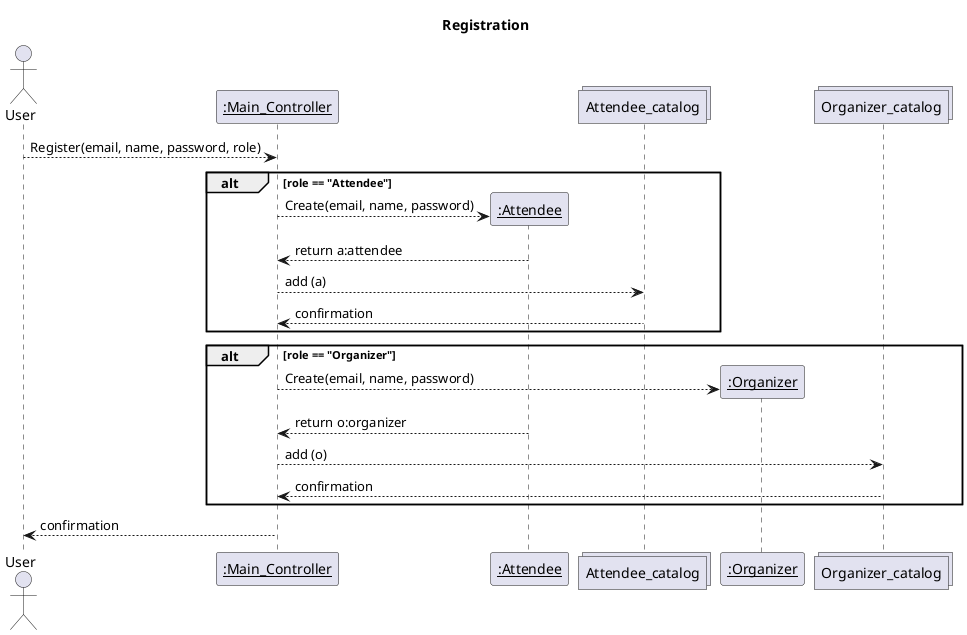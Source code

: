 @startuml 

title: Registration

 
actor "User" as user

participant "__:Main_Controller__" as mainctrl 


participant "__:Attendee__" as attendee
collections "Attendee_catalog" as attendees

participant "__:Organizer__" as organizer
collections "Organizer_catalog" as organizers

user --> mainctrl: Register(email, name, password, role)
alt role == "Attendee"
mainctrl --> attendee **: Create(email, name, password)
attendee --> mainctrl: return a:attendee
mainctrl --> attendees: add (a)
attendees --> mainctrl: confirmation
end

alt role == "Organizer"
mainctrl --> organizer ** : Create(email, name, password)
attendee --> mainctrl: return o:organizer
mainctrl --> organizers: add (o)
organizers--> mainctrl: confirmation
end

mainctrl --> user: confirmation


@enduml 